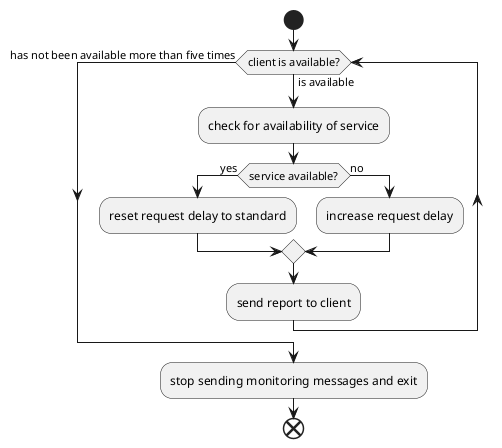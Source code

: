 @startuml server_mainloop

start

while (client is available?) is (is available)
	:check for availability of service;

	if (service available?) then (yes)
		:reset request delay to standard;
	else (no)
		:increase request delay;
	endif
	
	:send report to client;
endwhile (has not been available more than five times)
:stop sending monitoring messages and exit;

end

@enduml